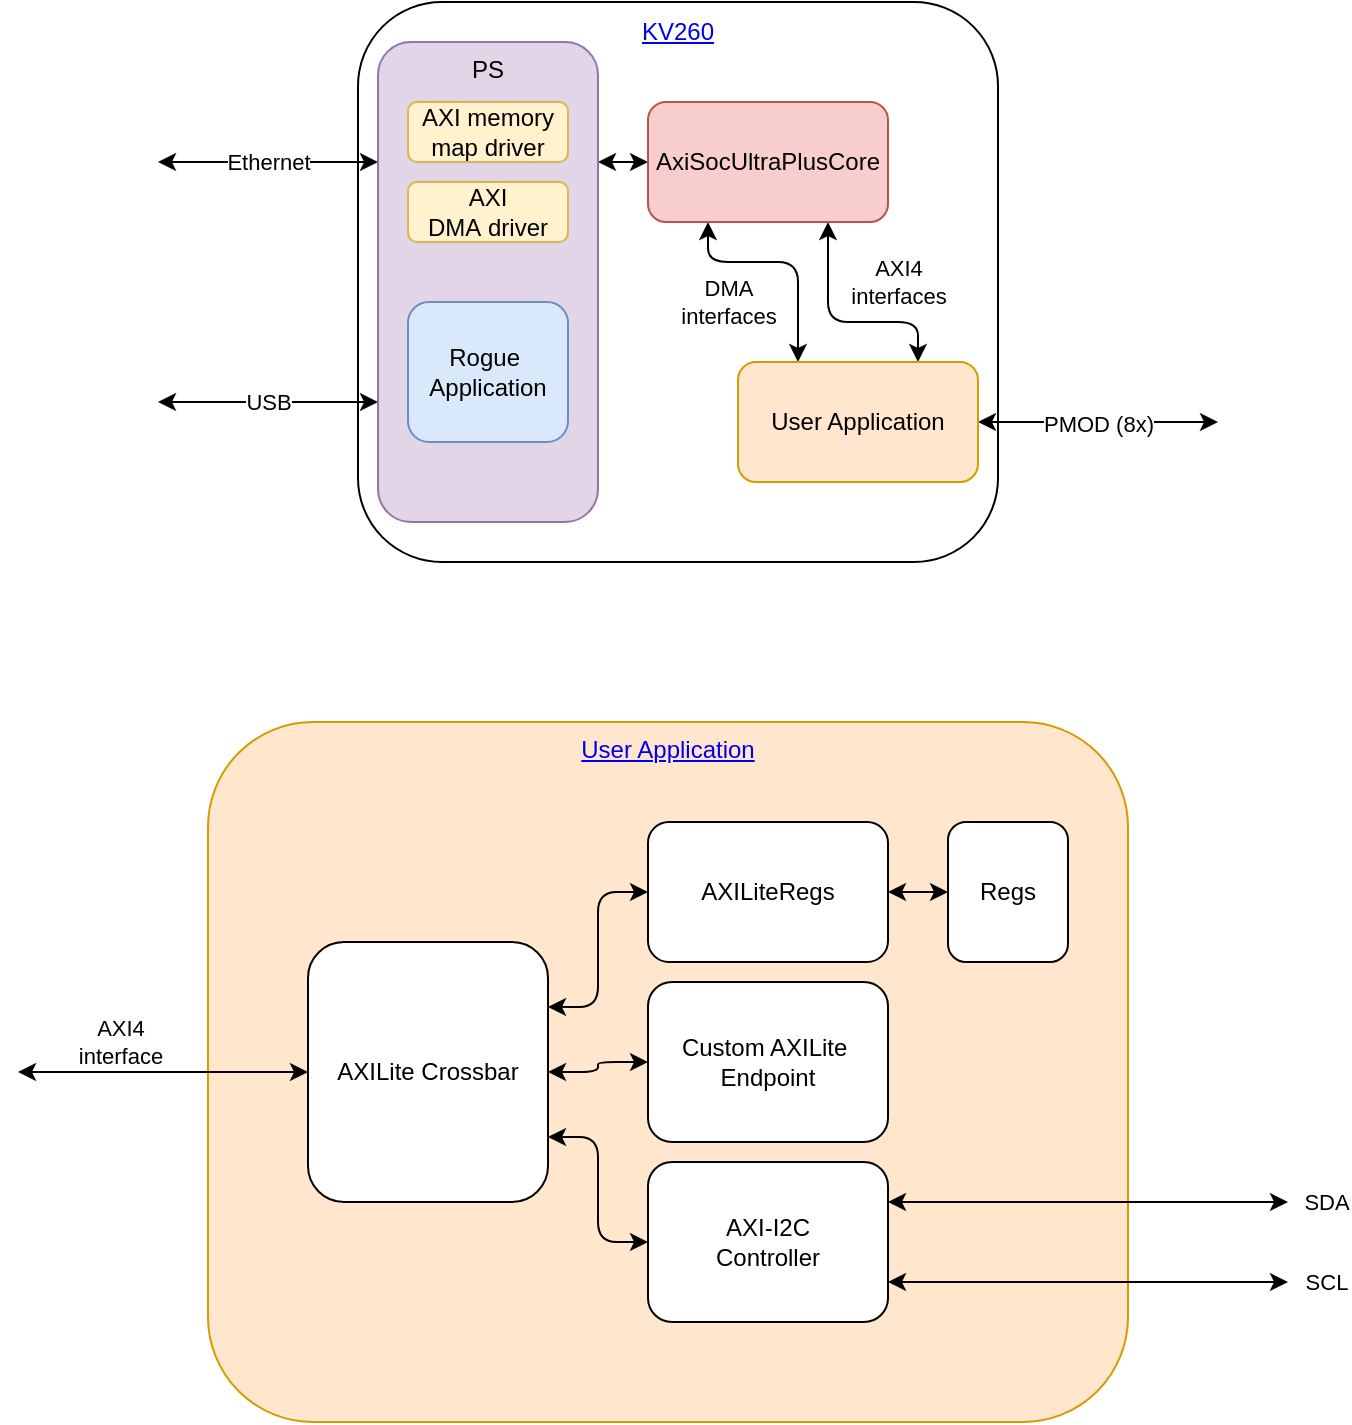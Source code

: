 <mxfile version="24.6.5" type="github">
  <diagram name="Page-1" id="IXQBBAkT7rkqooFgbIez">
    <mxGraphModel dx="1095" dy="710" grid="1" gridSize="10" guides="1" tooltips="1" connect="1" arrows="1" fold="1" page="1" pageScale="1" pageWidth="850" pageHeight="1100" math="0" shadow="0">
      <root>
        <mxCell id="0" />
        <mxCell id="1" parent="0" />
        <mxCell id="uABgANCnpoM4wxSDEG-H-2" value="" style="rounded=1;whiteSpace=wrap;html=1;" vertex="1" parent="1">
          <mxGeometry x="260" y="160" width="320" height="280" as="geometry" />
        </mxCell>
        <mxCell id="uABgANCnpoM4wxSDEG-H-9" value="AXI4 &lt;br&gt;interfaces" style="edgeStyle=orthogonalEdgeStyle;rounded=1;orthogonalLoop=1;jettySize=auto;html=1;exitX=0.75;exitY=1;exitDx=0;exitDy=0;entryX=0.75;entryY=0;entryDx=0;entryDy=0;curved=0;startArrow=classic;startFill=1;" edge="1" parent="1" source="uABgANCnpoM4wxSDEG-H-3" target="uABgANCnpoM4wxSDEG-H-4">
          <mxGeometry x="0.478" y="20" relative="1" as="geometry">
            <Array as="points">
              <mxPoint x="495" y="320" />
              <mxPoint x="540" y="320" />
            </Array>
            <mxPoint as="offset" />
          </mxGeometry>
        </mxCell>
        <mxCell id="uABgANCnpoM4wxSDEG-H-10" value="DMA &lt;br&gt;interfaces" style="edgeStyle=orthogonalEdgeStyle;rounded=1;orthogonalLoop=1;jettySize=auto;html=1;exitX=0.25;exitY=1;exitDx=0;exitDy=0;entryX=0.25;entryY=0;entryDx=0;entryDy=0;curved=0;startArrow=classic;startFill=1;" edge="1" parent="1" source="uABgANCnpoM4wxSDEG-H-3" target="uABgANCnpoM4wxSDEG-H-4">
          <mxGeometry x="-0.478" y="-20" relative="1" as="geometry">
            <Array as="points">
              <mxPoint x="435" y="290" />
              <mxPoint x="480" y="290" />
            </Array>
            <mxPoint as="offset" />
          </mxGeometry>
        </mxCell>
        <mxCell id="uABgANCnpoM4wxSDEG-H-30" style="edgeStyle=orthogonalEdgeStyle;rounded=0;orthogonalLoop=1;jettySize=auto;html=1;exitX=0;exitY=0.5;exitDx=0;exitDy=0;entryX=1;entryY=0.25;entryDx=0;entryDy=0;startArrow=classic;startFill=1;" edge="1" parent="1" source="uABgANCnpoM4wxSDEG-H-3" target="uABgANCnpoM4wxSDEG-H-29">
          <mxGeometry relative="1" as="geometry" />
        </mxCell>
        <mxCell id="uABgANCnpoM4wxSDEG-H-3" value="AxiSocUltraPlusCore" style="rounded=1;whiteSpace=wrap;html=1;fillColor=#f8cecc;strokeColor=#b85450;" vertex="1" parent="1">
          <mxGeometry x="405" y="210" width="120" height="60" as="geometry" />
        </mxCell>
        <mxCell id="uABgANCnpoM4wxSDEG-H-28" value="PMOD (8x)" style="edgeStyle=orthogonalEdgeStyle;rounded=0;orthogonalLoop=1;jettySize=auto;html=1;exitX=1;exitY=0.5;exitDx=0;exitDy=0;startArrow=classic;startFill=1;" edge="1" parent="1" source="uABgANCnpoM4wxSDEG-H-4">
          <mxGeometry relative="1" as="geometry">
            <mxPoint x="690" y="370" as="targetPoint" />
          </mxGeometry>
        </mxCell>
        <mxCell id="uABgANCnpoM4wxSDEG-H-4" value="User Application" style="rounded=1;whiteSpace=wrap;html=1;fillColor=#ffe6cc;strokeColor=#d79b00;" vertex="1" parent="1">
          <mxGeometry x="450" y="340" width="120" height="60" as="geometry" />
        </mxCell>
        <mxCell id="uABgANCnpoM4wxSDEG-H-7" value="&lt;a href=&quot;https://github.com/awhitbeck/zCCM_fw/tree/main/firmware/targets/test_kv260&quot;&gt;KV260&lt;/a&gt;" style="text;html=1;align=center;verticalAlign=middle;whiteSpace=wrap;rounded=0;" vertex="1" parent="1">
          <mxGeometry x="390" y="160" width="60" height="30" as="geometry" />
        </mxCell>
        <mxCell id="uABgANCnpoM4wxSDEG-H-8" value="&lt;a href=&quot;https://github.com/awhitbeck/zCCM_fw/blob/main/firmware/common/rtl/Application.vhd&quot;&gt;User Application&lt;/a&gt;" style="rounded=1;whiteSpace=wrap;html=1;fillColor=#ffe6cc;strokeColor=#d79b00;verticalAlign=top;" vertex="1" parent="1">
          <mxGeometry x="185" y="520" width="460" height="350" as="geometry" />
        </mxCell>
        <mxCell id="uABgANCnpoM4wxSDEG-H-13" value="AXI4&lt;br&gt;interface" style="edgeStyle=orthogonalEdgeStyle;rounded=0;orthogonalLoop=1;jettySize=auto;html=1;exitX=0;exitY=0.5;exitDx=0;exitDy=0;startArrow=classic;startFill=1;" edge="1" parent="1" source="uABgANCnpoM4wxSDEG-H-11">
          <mxGeometry x="0.307" y="-15" relative="1" as="geometry">
            <mxPoint x="90" y="695" as="targetPoint" />
            <mxPoint as="offset" />
          </mxGeometry>
        </mxCell>
        <mxCell id="uABgANCnpoM4wxSDEG-H-17" style="edgeStyle=orthogonalEdgeStyle;rounded=1;orthogonalLoop=1;jettySize=auto;html=1;exitX=1;exitY=0.25;exitDx=0;exitDy=0;entryX=0;entryY=0.5;entryDx=0;entryDy=0;curved=0;startArrow=classic;startFill=1;" edge="1" parent="1" source="uABgANCnpoM4wxSDEG-H-11" target="uABgANCnpoM4wxSDEG-H-14">
          <mxGeometry relative="1" as="geometry" />
        </mxCell>
        <mxCell id="uABgANCnpoM4wxSDEG-H-20" style="edgeStyle=orthogonalEdgeStyle;rounded=1;orthogonalLoop=1;jettySize=auto;html=1;exitX=1;exitY=0.5;exitDx=0;exitDy=0;entryX=0;entryY=0.5;entryDx=0;entryDy=0;startArrow=classic;startFill=1;curved=0;" edge="1" parent="1" source="uABgANCnpoM4wxSDEG-H-11" target="uABgANCnpoM4wxSDEG-H-18">
          <mxGeometry relative="1" as="geometry" />
        </mxCell>
        <mxCell id="uABgANCnpoM4wxSDEG-H-22" style="edgeStyle=orthogonalEdgeStyle;rounded=1;orthogonalLoop=1;jettySize=auto;html=1;exitX=1;exitY=0.75;exitDx=0;exitDy=0;entryX=0;entryY=0.5;entryDx=0;entryDy=0;curved=0;startArrow=classic;startFill=1;" edge="1" parent="1" source="uABgANCnpoM4wxSDEG-H-11" target="uABgANCnpoM4wxSDEG-H-21">
          <mxGeometry relative="1" as="geometry" />
        </mxCell>
        <mxCell id="uABgANCnpoM4wxSDEG-H-11" value="AXILite Crossbar" style="rounded=1;whiteSpace=wrap;html=1;" vertex="1" parent="1">
          <mxGeometry x="235" y="630" width="120" height="130" as="geometry" />
        </mxCell>
        <mxCell id="uABgANCnpoM4wxSDEG-H-16" style="edgeStyle=orthogonalEdgeStyle;rounded=0;orthogonalLoop=1;jettySize=auto;html=1;exitX=1;exitY=0.5;exitDx=0;exitDy=0;entryX=0;entryY=0.5;entryDx=0;entryDy=0;startArrow=classic;startFill=1;" edge="1" parent="1" source="uABgANCnpoM4wxSDEG-H-14" target="uABgANCnpoM4wxSDEG-H-15">
          <mxGeometry relative="1" as="geometry" />
        </mxCell>
        <mxCell id="uABgANCnpoM4wxSDEG-H-14" value="AXILiteRegs" style="rounded=1;whiteSpace=wrap;html=1;" vertex="1" parent="1">
          <mxGeometry x="405" y="570" width="120" height="70" as="geometry" />
        </mxCell>
        <mxCell id="uABgANCnpoM4wxSDEG-H-15" value="Regs" style="rounded=1;whiteSpace=wrap;html=1;" vertex="1" parent="1">
          <mxGeometry x="555" y="570" width="60" height="70" as="geometry" />
        </mxCell>
        <mxCell id="uABgANCnpoM4wxSDEG-H-18" value="Custom AXILite&amp;nbsp;&lt;br&gt;Endpoint" style="rounded=1;whiteSpace=wrap;html=1;" vertex="1" parent="1">
          <mxGeometry x="405" y="650" width="120" height="80" as="geometry" />
        </mxCell>
        <mxCell id="uABgANCnpoM4wxSDEG-H-23" value="SDA" style="edgeStyle=orthogonalEdgeStyle;rounded=0;orthogonalLoop=1;jettySize=auto;html=1;exitX=1;exitY=0.25;exitDx=0;exitDy=0;startArrow=classic;startFill=1;" edge="1" parent="1" source="uABgANCnpoM4wxSDEG-H-21">
          <mxGeometry x="1" y="-20" relative="1" as="geometry">
            <mxPoint x="725" y="760" as="targetPoint" />
            <mxPoint x="19" y="-20" as="offset" />
          </mxGeometry>
        </mxCell>
        <mxCell id="uABgANCnpoM4wxSDEG-H-24" value="SCL" style="edgeStyle=orthogonalEdgeStyle;rounded=0;orthogonalLoop=1;jettySize=auto;html=1;exitX=1;exitY=0.75;exitDx=0;exitDy=0;startArrow=classic;startFill=1;" edge="1" parent="1" source="uABgANCnpoM4wxSDEG-H-21">
          <mxGeometry x="1" y="-20" relative="1" as="geometry">
            <mxPoint x="725" y="800" as="targetPoint" />
            <mxPoint x="19" y="-20" as="offset" />
          </mxGeometry>
        </mxCell>
        <mxCell id="uABgANCnpoM4wxSDEG-H-21" value="AXI-I2C &lt;br&gt;Controller" style="rounded=1;whiteSpace=wrap;html=1;" vertex="1" parent="1">
          <mxGeometry x="405" y="740" width="120" height="80" as="geometry" />
        </mxCell>
        <mxCell id="uABgANCnpoM4wxSDEG-H-31" value="Ethernet" style="edgeStyle=orthogonalEdgeStyle;rounded=0;orthogonalLoop=1;jettySize=auto;html=1;exitX=0;exitY=0.25;exitDx=0;exitDy=0;startArrow=classic;startFill=1;" edge="1" parent="1" source="uABgANCnpoM4wxSDEG-H-29">
          <mxGeometry relative="1" as="geometry">
            <mxPoint x="160" y="240" as="targetPoint" />
          </mxGeometry>
        </mxCell>
        <mxCell id="uABgANCnpoM4wxSDEG-H-32" value="USB" style="edgeStyle=orthogonalEdgeStyle;rounded=0;orthogonalLoop=1;jettySize=auto;html=1;exitX=0;exitY=0.75;exitDx=0;exitDy=0;startArrow=classic;startFill=1;" edge="1" parent="1" source="uABgANCnpoM4wxSDEG-H-29">
          <mxGeometry relative="1" as="geometry">
            <mxPoint x="160" y="360" as="targetPoint" />
          </mxGeometry>
        </mxCell>
        <mxCell id="uABgANCnpoM4wxSDEG-H-29" value="PS" style="rounded=1;whiteSpace=wrap;html=1;verticalAlign=top;fillColor=#e1d5e7;strokeColor=#9673a6;" vertex="1" parent="1">
          <mxGeometry x="270" y="180" width="110" height="240" as="geometry" />
        </mxCell>
        <mxCell id="uABgANCnpoM4wxSDEG-H-33" value="AXI memory&lt;br&gt;map driver" style="rounded=1;whiteSpace=wrap;html=1;fillColor=#fff2cc;strokeColor=#d6b656;" vertex="1" parent="1">
          <mxGeometry x="285" y="210" width="80" height="30" as="geometry" />
        </mxCell>
        <mxCell id="uABgANCnpoM4wxSDEG-H-34" value="AXI DMA&amp;nbsp;driver" style="rounded=1;whiteSpace=wrap;html=1;fillColor=#fff2cc;strokeColor=#d6b656;" vertex="1" parent="1">
          <mxGeometry x="285" y="250" width="80" height="30" as="geometry" />
        </mxCell>
        <mxCell id="uABgANCnpoM4wxSDEG-H-35" value="Rogue&amp;nbsp;&lt;br&gt;Application" style="rounded=1;whiteSpace=wrap;html=1;fillColor=#dae8fc;strokeColor=#6c8ebf;" vertex="1" parent="1">
          <mxGeometry x="285" y="310" width="80" height="70" as="geometry" />
        </mxCell>
      </root>
    </mxGraphModel>
  </diagram>
</mxfile>
